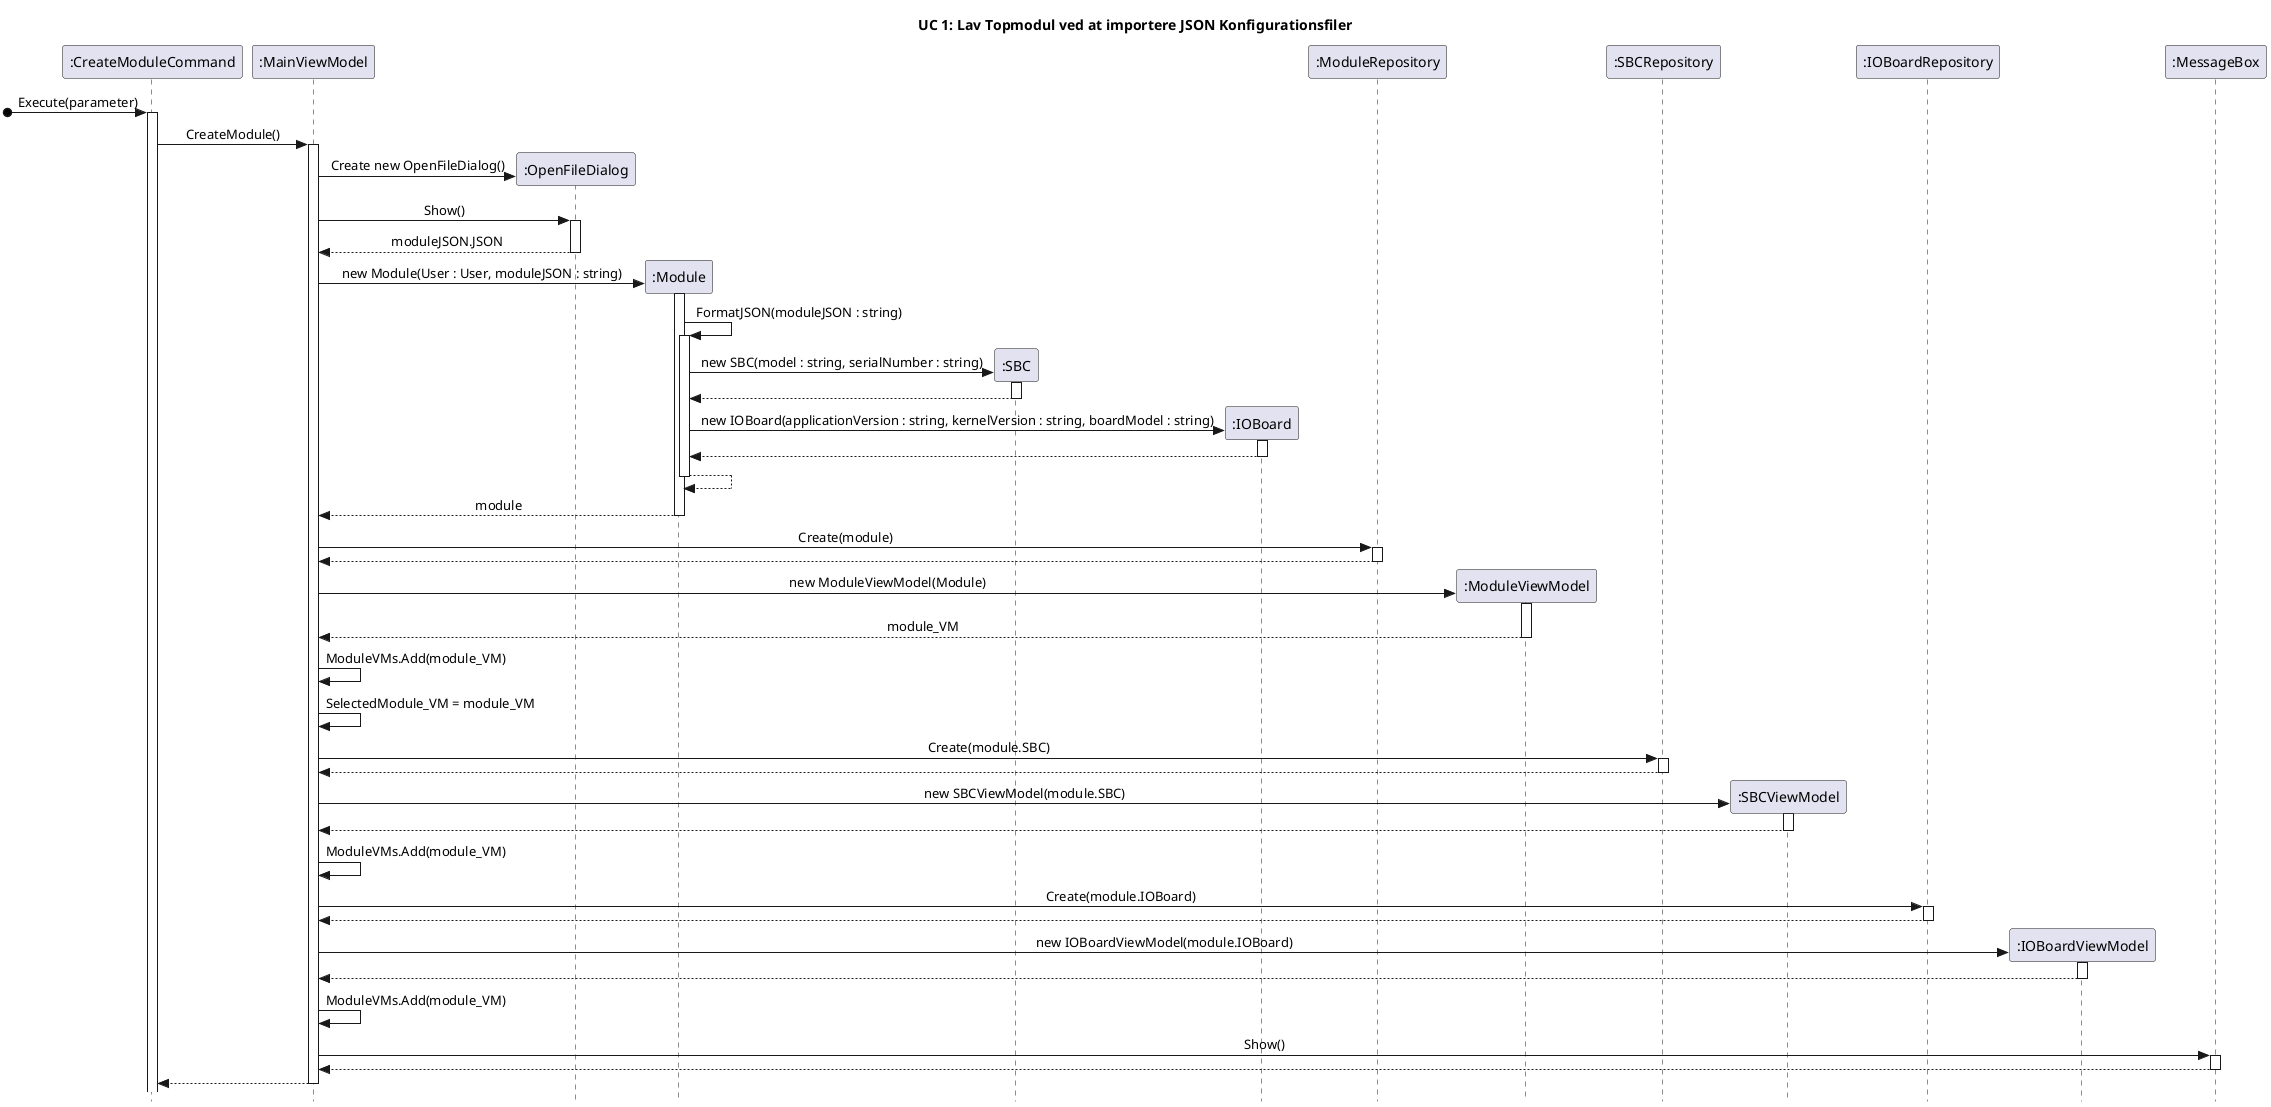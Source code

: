 @startuml
skinparam style strictuml
skinparam sequenceMessageAlign center
title UC 1: Lav Topmodul ved at importere JSON Konfigurationsfiler

participant ":CreateModuleCommand" as CMC
participant ":MainViewModel" as MVM
participant ":OpenFileDialog" as OFD
participant ":Module" as M
participant ":SBC" as S
participant ":IOBoard" as I
participant ":ModuleRepository" as MR
participant ":ModuleViewModel" as MV
participant ":SBCRepository" as SR
participant ":SBCViewModel" as SV
participant ":IOBoardRepository" as IR
participant ":IOBoardViewModel" as IV




participant ":MessageBox" as MB


[o-> CMC: Execute(parameter)
activate CMC
    CMC -> MVM ++: CreateModule()
        MVM -> OFD **: Create new OpenFileDialog()
        MVM -> OFD ++: Show()
        return moduleJSON.JSON
        create M
        MVM -> M ++: new Module(User : User, moduleJSON : string)
            M -> M ++: FormatJSON(moduleJSON : string)
                create S
                M -> S ++: new SBC(model : string, serialNumber : string)
                return 
                create I
                M -> I ++: new IOBoard(applicationVersion : string, kernelVersion : string, boardModel : string)
                return 
            return 
        return module
        MVM -> MR ++: Create(module)
        return 
       
        create MV
        MVM -> MV ++: new ModuleViewModel(Module)
        return module_VM
        MVM -> MVM: ModuleVMs.Add(module_VM)
        MVM -> MVM: SelectedModule_VM = module_VM


        MVM -> SR++: Create(module.SBC)
        return 
        create SV
        MVM -> SV ++: new SBCViewModel(module.SBC)
        return
        MVM -> MVM: ModuleVMs.Add(module_VM)


        MVM -> IR++: Create(module.IOBoard)
        return 
        create IV
        MVM -> IV ++: new IOBoardViewModel(module.IOBoard)
        return
        MVM -> MVM: ModuleVMs.Add(module_VM)
        
        MVM -> MB ++: Show()
        return 
        
    return
   
    


@enduml